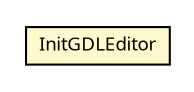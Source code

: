 #!/usr/local/bin/dot
#
# Class diagram 
# Generated by UMLGraph version R5_6 (http://www.umlgraph.org/)
#

digraph G {
	edge [fontname="Trebuchet MS",fontsize=10,labelfontname="Trebuchet MS",labelfontsize=10];
	node [fontname="Trebuchet MS",fontsize=10,shape=plaintext];
	nodesep=0.25;
	ranksep=0.5;
	// se.cambio.cds.gdl.editor.view.InitGDLEditor
	c240373 [label=<<table title="se.cambio.cds.gdl.editor.view.InitGDLEditor" border="0" cellborder="1" cellspacing="0" cellpadding="2" port="p" bgcolor="lemonChiffon" href="./InitGDLEditor.html">
		<tr><td><table border="0" cellspacing="0" cellpadding="1">
<tr><td align="center" balign="center"><font face="Trebuchet MS"> InitGDLEditor </font></td></tr>
		</table></td></tr>
		</table>>, URL="./InitGDLEditor.html", fontname="Trebuchet MS", fontcolor="black", fontsize=9.0];
}

